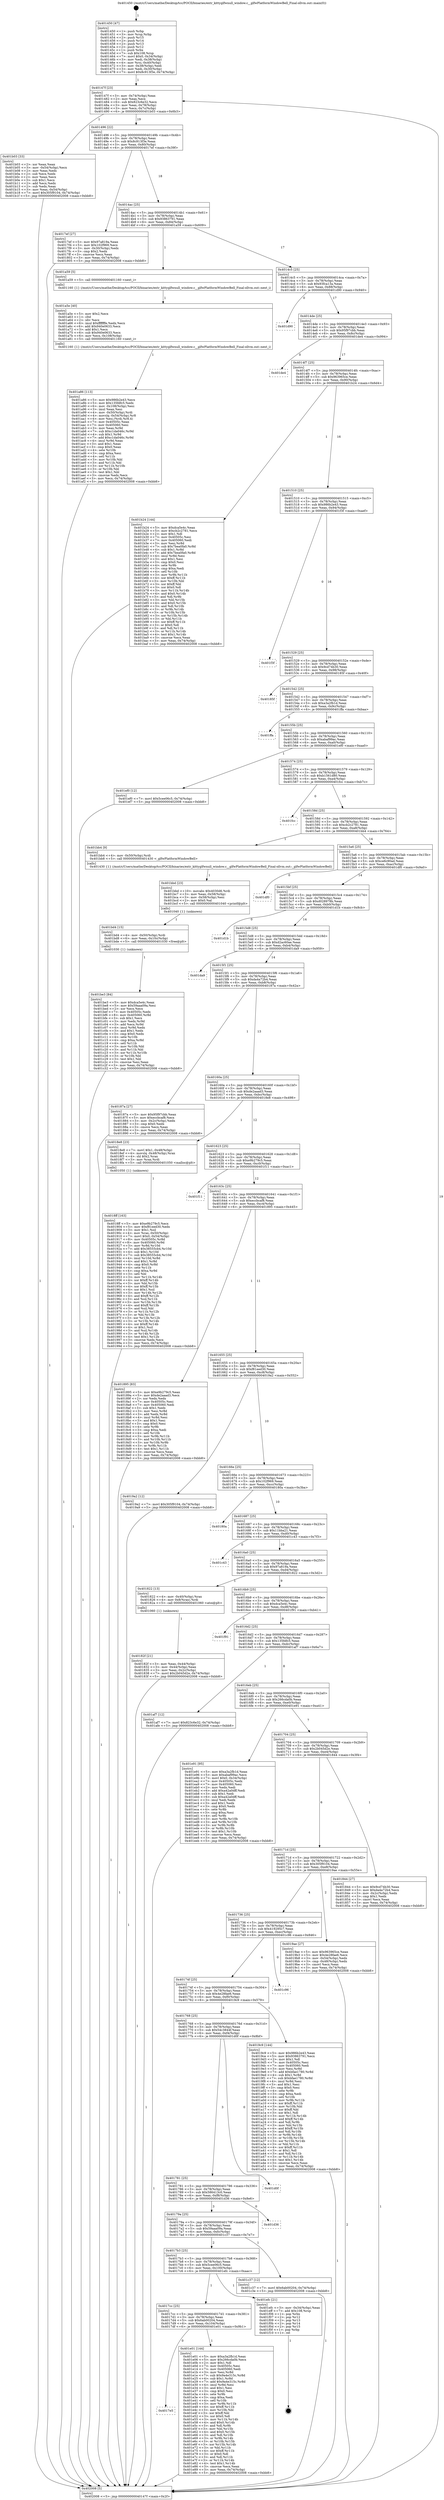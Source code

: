 digraph "0x401450" {
  label = "0x401450 (/mnt/c/Users/mathe/Desktop/tcc/POCII/binaries/extr_kittyglfwnull_window.c__glfwPlatformWindowBell_Final-ollvm.out::main(0))"
  labelloc = "t"
  node[shape=record]

  Entry [label="",width=0.3,height=0.3,shape=circle,fillcolor=black,style=filled]
  "0x40147f" [label="{
     0x40147f [23]\l
     | [instrs]\l
     &nbsp;&nbsp;0x40147f \<+3\>: mov -0x74(%rbp),%eax\l
     &nbsp;&nbsp;0x401482 \<+2\>: mov %eax,%ecx\l
     &nbsp;&nbsp;0x401484 \<+6\>: sub $0x823c6e32,%ecx\l
     &nbsp;&nbsp;0x40148a \<+3\>: mov %eax,-0x78(%rbp)\l
     &nbsp;&nbsp;0x40148d \<+3\>: mov %ecx,-0x7c(%rbp)\l
     &nbsp;&nbsp;0x401490 \<+6\>: je 0000000000401b03 \<main+0x6b3\>\l
  }"]
  "0x401b03" [label="{
     0x401b03 [33]\l
     | [instrs]\l
     &nbsp;&nbsp;0x401b03 \<+2\>: xor %eax,%eax\l
     &nbsp;&nbsp;0x401b05 \<+3\>: mov -0x54(%rbp),%ecx\l
     &nbsp;&nbsp;0x401b08 \<+2\>: mov %eax,%edx\l
     &nbsp;&nbsp;0x401b0a \<+2\>: sub %ecx,%edx\l
     &nbsp;&nbsp;0x401b0c \<+2\>: mov %eax,%ecx\l
     &nbsp;&nbsp;0x401b0e \<+3\>: sub $0x1,%ecx\l
     &nbsp;&nbsp;0x401b11 \<+2\>: add %ecx,%edx\l
     &nbsp;&nbsp;0x401b13 \<+2\>: sub %edx,%eax\l
     &nbsp;&nbsp;0x401b15 \<+3\>: mov %eax,-0x54(%rbp)\l
     &nbsp;&nbsp;0x401b18 \<+7\>: movl $0x305f9104,-0x74(%rbp)\l
     &nbsp;&nbsp;0x401b1f \<+5\>: jmp 0000000000402008 \<main+0xbb8\>\l
  }"]
  "0x401496" [label="{
     0x401496 [22]\l
     | [instrs]\l
     &nbsp;&nbsp;0x401496 \<+5\>: jmp 000000000040149b \<main+0x4b\>\l
     &nbsp;&nbsp;0x40149b \<+3\>: mov -0x78(%rbp),%eax\l
     &nbsp;&nbsp;0x40149e \<+5\>: sub $0x8c913f3e,%eax\l
     &nbsp;&nbsp;0x4014a3 \<+3\>: mov %eax,-0x80(%rbp)\l
     &nbsp;&nbsp;0x4014a6 \<+6\>: je 00000000004017ef \<main+0x39f\>\l
  }"]
  Exit [label="",width=0.3,height=0.3,shape=circle,fillcolor=black,style=filled,peripheries=2]
  "0x4017ef" [label="{
     0x4017ef [27]\l
     | [instrs]\l
     &nbsp;&nbsp;0x4017ef \<+5\>: mov $0x97a819a,%eax\l
     &nbsp;&nbsp;0x4017f4 \<+5\>: mov $0x102f969,%ecx\l
     &nbsp;&nbsp;0x4017f9 \<+3\>: mov -0x30(%rbp),%edx\l
     &nbsp;&nbsp;0x4017fc \<+3\>: cmp $0x2,%edx\l
     &nbsp;&nbsp;0x4017ff \<+3\>: cmovne %ecx,%eax\l
     &nbsp;&nbsp;0x401802 \<+3\>: mov %eax,-0x74(%rbp)\l
     &nbsp;&nbsp;0x401805 \<+5\>: jmp 0000000000402008 \<main+0xbb8\>\l
  }"]
  "0x4014ac" [label="{
     0x4014ac [25]\l
     | [instrs]\l
     &nbsp;&nbsp;0x4014ac \<+5\>: jmp 00000000004014b1 \<main+0x61\>\l
     &nbsp;&nbsp;0x4014b1 \<+3\>: mov -0x78(%rbp),%eax\l
     &nbsp;&nbsp;0x4014b4 \<+5\>: sub $0x93863791,%eax\l
     &nbsp;&nbsp;0x4014b9 \<+6\>: mov %eax,-0x84(%rbp)\l
     &nbsp;&nbsp;0x4014bf \<+6\>: je 0000000000401a59 \<main+0x609\>\l
  }"]
  "0x402008" [label="{
     0x402008 [5]\l
     | [instrs]\l
     &nbsp;&nbsp;0x402008 \<+5\>: jmp 000000000040147f \<main+0x2f\>\l
  }"]
  "0x401450" [label="{
     0x401450 [47]\l
     | [instrs]\l
     &nbsp;&nbsp;0x401450 \<+1\>: push %rbp\l
     &nbsp;&nbsp;0x401451 \<+3\>: mov %rsp,%rbp\l
     &nbsp;&nbsp;0x401454 \<+2\>: push %r15\l
     &nbsp;&nbsp;0x401456 \<+2\>: push %r14\l
     &nbsp;&nbsp;0x401458 \<+2\>: push %r13\l
     &nbsp;&nbsp;0x40145a \<+2\>: push %r12\l
     &nbsp;&nbsp;0x40145c \<+1\>: push %rbx\l
     &nbsp;&nbsp;0x40145d \<+7\>: sub $0x108,%rsp\l
     &nbsp;&nbsp;0x401464 \<+7\>: movl $0x0,-0x34(%rbp)\l
     &nbsp;&nbsp;0x40146b \<+3\>: mov %edi,-0x38(%rbp)\l
     &nbsp;&nbsp;0x40146e \<+4\>: mov %rsi,-0x40(%rbp)\l
     &nbsp;&nbsp;0x401472 \<+3\>: mov -0x38(%rbp),%edi\l
     &nbsp;&nbsp;0x401475 \<+3\>: mov %edi,-0x30(%rbp)\l
     &nbsp;&nbsp;0x401478 \<+7\>: movl $0x8c913f3e,-0x74(%rbp)\l
  }"]
  "0x4017e5" [label="{
     0x4017e5\l
  }", style=dashed]
  "0x401a59" [label="{
     0x401a59 [5]\l
     | [instrs]\l
     &nbsp;&nbsp;0x401a59 \<+5\>: call 0000000000401160 \<next_i\>\l
     | [calls]\l
     &nbsp;&nbsp;0x401160 \{1\} (/mnt/c/Users/mathe/Desktop/tcc/POCII/binaries/extr_kittyglfwnull_window.c__glfwPlatformWindowBell_Final-ollvm.out::next_i)\l
  }"]
  "0x4014c5" [label="{
     0x4014c5 [25]\l
     | [instrs]\l
     &nbsp;&nbsp;0x4014c5 \<+5\>: jmp 00000000004014ca \<main+0x7a\>\l
     &nbsp;&nbsp;0x4014ca \<+3\>: mov -0x78(%rbp),%eax\l
     &nbsp;&nbsp;0x4014cd \<+5\>: sub $0x93fca13a,%eax\l
     &nbsp;&nbsp;0x4014d2 \<+6\>: mov %eax,-0x88(%rbp)\l
     &nbsp;&nbsp;0x4014d8 \<+6\>: je 0000000000401d90 \<main+0x940\>\l
  }"]
  "0x401e01" [label="{
     0x401e01 [144]\l
     | [instrs]\l
     &nbsp;&nbsp;0x401e01 \<+5\>: mov $0xa3a2fb1d,%eax\l
     &nbsp;&nbsp;0x401e06 \<+5\>: mov $0x266cda0b,%ecx\l
     &nbsp;&nbsp;0x401e0b \<+2\>: mov $0x1,%dl\l
     &nbsp;&nbsp;0x401e0d \<+7\>: mov 0x40505c,%esi\l
     &nbsp;&nbsp;0x401e14 \<+7\>: mov 0x405060,%edi\l
     &nbsp;&nbsp;0x401e1b \<+3\>: mov %esi,%r8d\l
     &nbsp;&nbsp;0x401e1e \<+7\>: sub $0x9a4e315c,%r8d\l
     &nbsp;&nbsp;0x401e25 \<+4\>: sub $0x1,%r8d\l
     &nbsp;&nbsp;0x401e29 \<+7\>: add $0x9a4e315c,%r8d\l
     &nbsp;&nbsp;0x401e30 \<+4\>: imul %r8d,%esi\l
     &nbsp;&nbsp;0x401e34 \<+3\>: and $0x1,%esi\l
     &nbsp;&nbsp;0x401e37 \<+3\>: cmp $0x0,%esi\l
     &nbsp;&nbsp;0x401e3a \<+4\>: sete %r9b\l
     &nbsp;&nbsp;0x401e3e \<+3\>: cmp $0xa,%edi\l
     &nbsp;&nbsp;0x401e41 \<+4\>: setl %r10b\l
     &nbsp;&nbsp;0x401e45 \<+3\>: mov %r9b,%r11b\l
     &nbsp;&nbsp;0x401e48 \<+4\>: xor $0xff,%r11b\l
     &nbsp;&nbsp;0x401e4c \<+3\>: mov %r10b,%bl\l
     &nbsp;&nbsp;0x401e4f \<+3\>: xor $0xff,%bl\l
     &nbsp;&nbsp;0x401e52 \<+3\>: xor $0x0,%dl\l
     &nbsp;&nbsp;0x401e55 \<+3\>: mov %r11b,%r14b\l
     &nbsp;&nbsp;0x401e58 \<+4\>: and $0x0,%r14b\l
     &nbsp;&nbsp;0x401e5c \<+3\>: and %dl,%r9b\l
     &nbsp;&nbsp;0x401e5f \<+3\>: mov %bl,%r15b\l
     &nbsp;&nbsp;0x401e62 \<+4\>: and $0x0,%r15b\l
     &nbsp;&nbsp;0x401e66 \<+3\>: and %dl,%r10b\l
     &nbsp;&nbsp;0x401e69 \<+3\>: or %r9b,%r14b\l
     &nbsp;&nbsp;0x401e6c \<+3\>: or %r10b,%r15b\l
     &nbsp;&nbsp;0x401e6f \<+3\>: xor %r15b,%r14b\l
     &nbsp;&nbsp;0x401e72 \<+3\>: or %bl,%r11b\l
     &nbsp;&nbsp;0x401e75 \<+4\>: xor $0xff,%r11b\l
     &nbsp;&nbsp;0x401e79 \<+3\>: or $0x0,%dl\l
     &nbsp;&nbsp;0x401e7c \<+3\>: and %dl,%r11b\l
     &nbsp;&nbsp;0x401e7f \<+3\>: or %r11b,%r14b\l
     &nbsp;&nbsp;0x401e82 \<+4\>: test $0x1,%r14b\l
     &nbsp;&nbsp;0x401e86 \<+3\>: cmovne %ecx,%eax\l
     &nbsp;&nbsp;0x401e89 \<+3\>: mov %eax,-0x74(%rbp)\l
     &nbsp;&nbsp;0x401e8c \<+5\>: jmp 0000000000402008 \<main+0xbb8\>\l
  }"]
  "0x401d90" [label="{
     0x401d90\l
  }", style=dashed]
  "0x4014de" [label="{
     0x4014de [25]\l
     | [instrs]\l
     &nbsp;&nbsp;0x4014de \<+5\>: jmp 00000000004014e3 \<main+0x93\>\l
     &nbsp;&nbsp;0x4014e3 \<+3\>: mov -0x78(%rbp),%eax\l
     &nbsp;&nbsp;0x4014e6 \<+5\>: sub $0x95f97cbb,%eax\l
     &nbsp;&nbsp;0x4014eb \<+6\>: mov %eax,-0x8c(%rbp)\l
     &nbsp;&nbsp;0x4014f1 \<+6\>: je 0000000000401de4 \<main+0x994\>\l
  }"]
  "0x4017cc" [label="{
     0x4017cc [25]\l
     | [instrs]\l
     &nbsp;&nbsp;0x4017cc \<+5\>: jmp 00000000004017d1 \<main+0x381\>\l
     &nbsp;&nbsp;0x4017d1 \<+3\>: mov -0x78(%rbp),%eax\l
     &nbsp;&nbsp;0x4017d4 \<+5\>: sub $0x6ab00204,%eax\l
     &nbsp;&nbsp;0x4017d9 \<+6\>: mov %eax,-0x104(%rbp)\l
     &nbsp;&nbsp;0x4017df \<+6\>: je 0000000000401e01 \<main+0x9b1\>\l
  }"]
  "0x401de4" [label="{
     0x401de4\l
  }", style=dashed]
  "0x4014f7" [label="{
     0x4014f7 [25]\l
     | [instrs]\l
     &nbsp;&nbsp;0x4014f7 \<+5\>: jmp 00000000004014fc \<main+0xac\>\l
     &nbsp;&nbsp;0x4014fc \<+3\>: mov -0x78(%rbp),%eax\l
     &nbsp;&nbsp;0x4014ff \<+5\>: sub $0x963965ce,%eax\l
     &nbsp;&nbsp;0x401504 \<+6\>: mov %eax,-0x90(%rbp)\l
     &nbsp;&nbsp;0x40150a \<+6\>: je 0000000000401b24 \<main+0x6d4\>\l
  }"]
  "0x401efc" [label="{
     0x401efc [21]\l
     | [instrs]\l
     &nbsp;&nbsp;0x401efc \<+3\>: mov -0x34(%rbp),%eax\l
     &nbsp;&nbsp;0x401eff \<+7\>: add $0x108,%rsp\l
     &nbsp;&nbsp;0x401f06 \<+1\>: pop %rbx\l
     &nbsp;&nbsp;0x401f07 \<+2\>: pop %r12\l
     &nbsp;&nbsp;0x401f09 \<+2\>: pop %r13\l
     &nbsp;&nbsp;0x401f0b \<+2\>: pop %r14\l
     &nbsp;&nbsp;0x401f0d \<+2\>: pop %r15\l
     &nbsp;&nbsp;0x401f0f \<+1\>: pop %rbp\l
     &nbsp;&nbsp;0x401f10 \<+1\>: ret\l
  }"]
  "0x401b24" [label="{
     0x401b24 [144]\l
     | [instrs]\l
     &nbsp;&nbsp;0x401b24 \<+5\>: mov $0xdca5e4c,%eax\l
     &nbsp;&nbsp;0x401b29 \<+5\>: mov $0xcb2c2781,%ecx\l
     &nbsp;&nbsp;0x401b2e \<+2\>: mov $0x1,%dl\l
     &nbsp;&nbsp;0x401b30 \<+7\>: mov 0x40505c,%esi\l
     &nbsp;&nbsp;0x401b37 \<+7\>: mov 0x405060,%edi\l
     &nbsp;&nbsp;0x401b3e \<+3\>: mov %esi,%r8d\l
     &nbsp;&nbsp;0x401b41 \<+7\>: sub $0x7bea0fa0,%r8d\l
     &nbsp;&nbsp;0x401b48 \<+4\>: sub $0x1,%r8d\l
     &nbsp;&nbsp;0x401b4c \<+7\>: add $0x7bea0fa0,%r8d\l
     &nbsp;&nbsp;0x401b53 \<+4\>: imul %r8d,%esi\l
     &nbsp;&nbsp;0x401b57 \<+3\>: and $0x1,%esi\l
     &nbsp;&nbsp;0x401b5a \<+3\>: cmp $0x0,%esi\l
     &nbsp;&nbsp;0x401b5d \<+4\>: sete %r9b\l
     &nbsp;&nbsp;0x401b61 \<+3\>: cmp $0xa,%edi\l
     &nbsp;&nbsp;0x401b64 \<+4\>: setl %r10b\l
     &nbsp;&nbsp;0x401b68 \<+3\>: mov %r9b,%r11b\l
     &nbsp;&nbsp;0x401b6b \<+4\>: xor $0xff,%r11b\l
     &nbsp;&nbsp;0x401b6f \<+3\>: mov %r10b,%bl\l
     &nbsp;&nbsp;0x401b72 \<+3\>: xor $0xff,%bl\l
     &nbsp;&nbsp;0x401b75 \<+3\>: xor $0x0,%dl\l
     &nbsp;&nbsp;0x401b78 \<+3\>: mov %r11b,%r14b\l
     &nbsp;&nbsp;0x401b7b \<+4\>: and $0x0,%r14b\l
     &nbsp;&nbsp;0x401b7f \<+3\>: and %dl,%r9b\l
     &nbsp;&nbsp;0x401b82 \<+3\>: mov %bl,%r15b\l
     &nbsp;&nbsp;0x401b85 \<+4\>: and $0x0,%r15b\l
     &nbsp;&nbsp;0x401b89 \<+3\>: and %dl,%r10b\l
     &nbsp;&nbsp;0x401b8c \<+3\>: or %r9b,%r14b\l
     &nbsp;&nbsp;0x401b8f \<+3\>: or %r10b,%r15b\l
     &nbsp;&nbsp;0x401b92 \<+3\>: xor %r15b,%r14b\l
     &nbsp;&nbsp;0x401b95 \<+3\>: or %bl,%r11b\l
     &nbsp;&nbsp;0x401b98 \<+4\>: xor $0xff,%r11b\l
     &nbsp;&nbsp;0x401b9c \<+3\>: or $0x0,%dl\l
     &nbsp;&nbsp;0x401b9f \<+3\>: and %dl,%r11b\l
     &nbsp;&nbsp;0x401ba2 \<+3\>: or %r11b,%r14b\l
     &nbsp;&nbsp;0x401ba5 \<+4\>: test $0x1,%r14b\l
     &nbsp;&nbsp;0x401ba9 \<+3\>: cmovne %ecx,%eax\l
     &nbsp;&nbsp;0x401bac \<+3\>: mov %eax,-0x74(%rbp)\l
     &nbsp;&nbsp;0x401baf \<+5\>: jmp 0000000000402008 \<main+0xbb8\>\l
  }"]
  "0x401510" [label="{
     0x401510 [25]\l
     | [instrs]\l
     &nbsp;&nbsp;0x401510 \<+5\>: jmp 0000000000401515 \<main+0xc5\>\l
     &nbsp;&nbsp;0x401515 \<+3\>: mov -0x78(%rbp),%eax\l
     &nbsp;&nbsp;0x401518 \<+5\>: sub $0x986b2e43,%eax\l
     &nbsp;&nbsp;0x40151d \<+6\>: mov %eax,-0x94(%rbp)\l
     &nbsp;&nbsp;0x401523 \<+6\>: je 0000000000401f3f \<main+0xaef\>\l
  }"]
  "0x4017b3" [label="{
     0x4017b3 [25]\l
     | [instrs]\l
     &nbsp;&nbsp;0x4017b3 \<+5\>: jmp 00000000004017b8 \<main+0x368\>\l
     &nbsp;&nbsp;0x4017b8 \<+3\>: mov -0x78(%rbp),%eax\l
     &nbsp;&nbsp;0x4017bb \<+5\>: sub $0x5cee06c5,%eax\l
     &nbsp;&nbsp;0x4017c0 \<+6\>: mov %eax,-0x100(%rbp)\l
     &nbsp;&nbsp;0x4017c6 \<+6\>: je 0000000000401efc \<main+0xaac\>\l
  }"]
  "0x401f3f" [label="{
     0x401f3f\l
  }", style=dashed]
  "0x401529" [label="{
     0x401529 [25]\l
     | [instrs]\l
     &nbsp;&nbsp;0x401529 \<+5\>: jmp 000000000040152e \<main+0xde\>\l
     &nbsp;&nbsp;0x40152e \<+3\>: mov -0x78(%rbp),%eax\l
     &nbsp;&nbsp;0x401531 \<+5\>: sub $0x9cd74b30,%eax\l
     &nbsp;&nbsp;0x401536 \<+6\>: mov %eax,-0x98(%rbp)\l
     &nbsp;&nbsp;0x40153c \<+6\>: je 000000000040185f \<main+0x40f\>\l
  }"]
  "0x401c37" [label="{
     0x401c37 [12]\l
     | [instrs]\l
     &nbsp;&nbsp;0x401c37 \<+7\>: movl $0x6ab00204,-0x74(%rbp)\l
     &nbsp;&nbsp;0x401c3e \<+5\>: jmp 0000000000402008 \<main+0xbb8\>\l
  }"]
  "0x40185f" [label="{
     0x40185f\l
  }", style=dashed]
  "0x401542" [label="{
     0x401542 [25]\l
     | [instrs]\l
     &nbsp;&nbsp;0x401542 \<+5\>: jmp 0000000000401547 \<main+0xf7\>\l
     &nbsp;&nbsp;0x401547 \<+3\>: mov -0x78(%rbp),%eax\l
     &nbsp;&nbsp;0x40154a \<+5\>: sub $0xa3a2fb1d,%eax\l
     &nbsp;&nbsp;0x40154f \<+6\>: mov %eax,-0x9c(%rbp)\l
     &nbsp;&nbsp;0x401555 \<+6\>: je 0000000000401ffa \<main+0xbaa\>\l
  }"]
  "0x40179a" [label="{
     0x40179a [25]\l
     | [instrs]\l
     &nbsp;&nbsp;0x40179a \<+5\>: jmp 000000000040179f \<main+0x34f\>\l
     &nbsp;&nbsp;0x40179f \<+3\>: mov -0x78(%rbp),%eax\l
     &nbsp;&nbsp;0x4017a2 \<+5\>: sub $0x59aaa09a,%eax\l
     &nbsp;&nbsp;0x4017a7 \<+6\>: mov %eax,-0xfc(%rbp)\l
     &nbsp;&nbsp;0x4017ad \<+6\>: je 0000000000401c37 \<main+0x7e7\>\l
  }"]
  "0x401ffa" [label="{
     0x401ffa\l
  }", style=dashed]
  "0x40155b" [label="{
     0x40155b [25]\l
     | [instrs]\l
     &nbsp;&nbsp;0x40155b \<+5\>: jmp 0000000000401560 \<main+0x110\>\l
     &nbsp;&nbsp;0x401560 \<+3\>: mov -0x78(%rbp),%eax\l
     &nbsp;&nbsp;0x401563 \<+5\>: sub $0xabaf99ac,%eax\l
     &nbsp;&nbsp;0x401568 \<+6\>: mov %eax,-0xa0(%rbp)\l
     &nbsp;&nbsp;0x40156e \<+6\>: je 0000000000401ef0 \<main+0xaa0\>\l
  }"]
  "0x401d36" [label="{
     0x401d36\l
  }", style=dashed]
  "0x401ef0" [label="{
     0x401ef0 [12]\l
     | [instrs]\l
     &nbsp;&nbsp;0x401ef0 \<+7\>: movl $0x5cee06c5,-0x74(%rbp)\l
     &nbsp;&nbsp;0x401ef7 \<+5\>: jmp 0000000000402008 \<main+0xbb8\>\l
  }"]
  "0x401574" [label="{
     0x401574 [25]\l
     | [instrs]\l
     &nbsp;&nbsp;0x401574 \<+5\>: jmp 0000000000401579 \<main+0x129\>\l
     &nbsp;&nbsp;0x401579 \<+3\>: mov -0x78(%rbp),%eax\l
     &nbsp;&nbsp;0x40157c \<+5\>: sub $0xb1561d80,%eax\l
     &nbsp;&nbsp;0x401581 \<+6\>: mov %eax,-0xa4(%rbp)\l
     &nbsp;&nbsp;0x401587 \<+6\>: je 0000000000401fcc \<main+0xb7c\>\l
  }"]
  "0x401781" [label="{
     0x401781 [25]\l
     | [instrs]\l
     &nbsp;&nbsp;0x401781 \<+5\>: jmp 0000000000401786 \<main+0x336\>\l
     &nbsp;&nbsp;0x401786 \<+3\>: mov -0x78(%rbp),%eax\l
     &nbsp;&nbsp;0x401789 \<+5\>: sub $0x586413c0,%eax\l
     &nbsp;&nbsp;0x40178e \<+6\>: mov %eax,-0xf8(%rbp)\l
     &nbsp;&nbsp;0x401794 \<+6\>: je 0000000000401d36 \<main+0x8e6\>\l
  }"]
  "0x401fcc" [label="{
     0x401fcc\l
  }", style=dashed]
  "0x40158d" [label="{
     0x40158d [25]\l
     | [instrs]\l
     &nbsp;&nbsp;0x40158d \<+5\>: jmp 0000000000401592 \<main+0x142\>\l
     &nbsp;&nbsp;0x401592 \<+3\>: mov -0x78(%rbp),%eax\l
     &nbsp;&nbsp;0x401595 \<+5\>: sub $0xcb2c2781,%eax\l
     &nbsp;&nbsp;0x40159a \<+6\>: mov %eax,-0xa8(%rbp)\l
     &nbsp;&nbsp;0x4015a0 \<+6\>: je 0000000000401bb4 \<main+0x764\>\l
  }"]
  "0x401d0f" [label="{
     0x401d0f\l
  }", style=dashed]
  "0x401bb4" [label="{
     0x401bb4 [9]\l
     | [instrs]\l
     &nbsp;&nbsp;0x401bb4 \<+4\>: mov -0x50(%rbp),%rdi\l
     &nbsp;&nbsp;0x401bb8 \<+5\>: call 0000000000401430 \<_glfwPlatformWindowBell\>\l
     | [calls]\l
     &nbsp;&nbsp;0x401430 \{1\} (/mnt/c/Users/mathe/Desktop/tcc/POCII/binaries/extr_kittyglfwnull_window.c__glfwPlatformWindowBell_Final-ollvm.out::_glfwPlatformWindowBell)\l
  }"]
  "0x4015a6" [label="{
     0x4015a6 [25]\l
     | [instrs]\l
     &nbsp;&nbsp;0x4015a6 \<+5\>: jmp 00000000004015ab \<main+0x15b\>\l
     &nbsp;&nbsp;0x4015ab \<+3\>: mov -0x78(%rbp),%eax\l
     &nbsp;&nbsp;0x4015ae \<+5\>: sub $0xce6c90ad,%eax\l
     &nbsp;&nbsp;0x4015b3 \<+6\>: mov %eax,-0xac(%rbp)\l
     &nbsp;&nbsp;0x4015b9 \<+6\>: je 0000000000401df0 \<main+0x9a0\>\l
  }"]
  "0x401be3" [label="{
     0x401be3 [84]\l
     | [instrs]\l
     &nbsp;&nbsp;0x401be3 \<+5\>: mov $0xdca5e4c,%eax\l
     &nbsp;&nbsp;0x401be8 \<+5\>: mov $0x59aaa09a,%esi\l
     &nbsp;&nbsp;0x401bed \<+2\>: xor %ecx,%ecx\l
     &nbsp;&nbsp;0x401bef \<+7\>: mov 0x40505c,%edx\l
     &nbsp;&nbsp;0x401bf6 \<+8\>: mov 0x405060,%r8d\l
     &nbsp;&nbsp;0x401bfe \<+3\>: sub $0x1,%ecx\l
     &nbsp;&nbsp;0x401c01 \<+3\>: mov %edx,%r9d\l
     &nbsp;&nbsp;0x401c04 \<+3\>: add %ecx,%r9d\l
     &nbsp;&nbsp;0x401c07 \<+4\>: imul %r9d,%edx\l
     &nbsp;&nbsp;0x401c0b \<+3\>: and $0x1,%edx\l
     &nbsp;&nbsp;0x401c0e \<+3\>: cmp $0x0,%edx\l
     &nbsp;&nbsp;0x401c11 \<+4\>: sete %r10b\l
     &nbsp;&nbsp;0x401c15 \<+4\>: cmp $0xa,%r8d\l
     &nbsp;&nbsp;0x401c19 \<+4\>: setl %r11b\l
     &nbsp;&nbsp;0x401c1d \<+3\>: mov %r10b,%bl\l
     &nbsp;&nbsp;0x401c20 \<+3\>: and %r11b,%bl\l
     &nbsp;&nbsp;0x401c23 \<+3\>: xor %r11b,%r10b\l
     &nbsp;&nbsp;0x401c26 \<+3\>: or %r10b,%bl\l
     &nbsp;&nbsp;0x401c29 \<+3\>: test $0x1,%bl\l
     &nbsp;&nbsp;0x401c2c \<+3\>: cmovne %esi,%eax\l
     &nbsp;&nbsp;0x401c2f \<+3\>: mov %eax,-0x74(%rbp)\l
     &nbsp;&nbsp;0x401c32 \<+5\>: jmp 0000000000402008 \<main+0xbb8\>\l
  }"]
  "0x401df0" [label="{
     0x401df0\l
  }", style=dashed]
  "0x4015bf" [label="{
     0x4015bf [25]\l
     | [instrs]\l
     &nbsp;&nbsp;0x4015bf \<+5\>: jmp 00000000004015c4 \<main+0x174\>\l
     &nbsp;&nbsp;0x4015c4 \<+3\>: mov -0x78(%rbp),%eax\l
     &nbsp;&nbsp;0x4015c7 \<+5\>: sub $0xd028978b,%eax\l
     &nbsp;&nbsp;0x4015cc \<+6\>: mov %eax,-0xb0(%rbp)\l
     &nbsp;&nbsp;0x4015d2 \<+6\>: je 0000000000401d1b \<main+0x8cb\>\l
  }"]
  "0x401bd4" [label="{
     0x401bd4 [15]\l
     | [instrs]\l
     &nbsp;&nbsp;0x401bd4 \<+4\>: mov -0x50(%rbp),%rdi\l
     &nbsp;&nbsp;0x401bd8 \<+6\>: mov %eax,-0x10c(%rbp)\l
     &nbsp;&nbsp;0x401bde \<+5\>: call 0000000000401030 \<free@plt\>\l
     | [calls]\l
     &nbsp;&nbsp;0x401030 \{1\} (unknown)\l
  }"]
  "0x401d1b" [label="{
     0x401d1b\l
  }", style=dashed]
  "0x4015d8" [label="{
     0x4015d8 [25]\l
     | [instrs]\l
     &nbsp;&nbsp;0x4015d8 \<+5\>: jmp 00000000004015dd \<main+0x18d\>\l
     &nbsp;&nbsp;0x4015dd \<+3\>: mov -0x78(%rbp),%eax\l
     &nbsp;&nbsp;0x4015e0 \<+5\>: sub $0xd2ac60ae,%eax\l
     &nbsp;&nbsp;0x4015e5 \<+6\>: mov %eax,-0xb4(%rbp)\l
     &nbsp;&nbsp;0x4015eb \<+6\>: je 0000000000401da9 \<main+0x959\>\l
  }"]
  "0x401bbd" [label="{
     0x401bbd [23]\l
     | [instrs]\l
     &nbsp;&nbsp;0x401bbd \<+10\>: movabs $0x4030d6,%rdi\l
     &nbsp;&nbsp;0x401bc7 \<+3\>: mov %eax,-0x58(%rbp)\l
     &nbsp;&nbsp;0x401bca \<+3\>: mov -0x58(%rbp),%esi\l
     &nbsp;&nbsp;0x401bcd \<+2\>: mov $0x0,%al\l
     &nbsp;&nbsp;0x401bcf \<+5\>: call 0000000000401040 \<printf@plt\>\l
     | [calls]\l
     &nbsp;&nbsp;0x401040 \{1\} (unknown)\l
  }"]
  "0x401da9" [label="{
     0x401da9\l
  }", style=dashed]
  "0x4015f1" [label="{
     0x4015f1 [25]\l
     | [instrs]\l
     &nbsp;&nbsp;0x4015f1 \<+5\>: jmp 00000000004015f6 \<main+0x1a6\>\l
     &nbsp;&nbsp;0x4015f6 \<+3\>: mov -0x78(%rbp),%eax\l
     &nbsp;&nbsp;0x4015f9 \<+5\>: sub $0xda4a72b4,%eax\l
     &nbsp;&nbsp;0x4015fe \<+6\>: mov %eax,-0xb8(%rbp)\l
     &nbsp;&nbsp;0x401604 \<+6\>: je 000000000040187a \<main+0x42a\>\l
  }"]
  "0x401a86" [label="{
     0x401a86 [113]\l
     | [instrs]\l
     &nbsp;&nbsp;0x401a86 \<+5\>: mov $0x986b2e43,%ecx\l
     &nbsp;&nbsp;0x401a8b \<+5\>: mov $0x135fdfc5,%edx\l
     &nbsp;&nbsp;0x401a90 \<+6\>: mov -0x108(%rbp),%esi\l
     &nbsp;&nbsp;0x401a96 \<+3\>: imul %eax,%esi\l
     &nbsp;&nbsp;0x401a99 \<+4\>: mov -0x50(%rbp),%rdi\l
     &nbsp;&nbsp;0x401a9d \<+4\>: movslq -0x54(%rbp),%r8\l
     &nbsp;&nbsp;0x401aa1 \<+4\>: mov %esi,(%rdi,%r8,4)\l
     &nbsp;&nbsp;0x401aa5 \<+7\>: mov 0x40505c,%eax\l
     &nbsp;&nbsp;0x401aac \<+7\>: mov 0x405060,%esi\l
     &nbsp;&nbsp;0x401ab3 \<+3\>: mov %eax,%r9d\l
     &nbsp;&nbsp;0x401ab6 \<+7\>: sub $0xc1da046c,%r9d\l
     &nbsp;&nbsp;0x401abd \<+4\>: sub $0x1,%r9d\l
     &nbsp;&nbsp;0x401ac1 \<+7\>: add $0xc1da046c,%r9d\l
     &nbsp;&nbsp;0x401ac8 \<+4\>: imul %r9d,%eax\l
     &nbsp;&nbsp;0x401acc \<+3\>: and $0x1,%eax\l
     &nbsp;&nbsp;0x401acf \<+3\>: cmp $0x0,%eax\l
     &nbsp;&nbsp;0x401ad2 \<+4\>: sete %r10b\l
     &nbsp;&nbsp;0x401ad6 \<+3\>: cmp $0xa,%esi\l
     &nbsp;&nbsp;0x401ad9 \<+4\>: setl %r11b\l
     &nbsp;&nbsp;0x401add \<+3\>: mov %r10b,%bl\l
     &nbsp;&nbsp;0x401ae0 \<+3\>: and %r11b,%bl\l
     &nbsp;&nbsp;0x401ae3 \<+3\>: xor %r11b,%r10b\l
     &nbsp;&nbsp;0x401ae6 \<+3\>: or %r10b,%bl\l
     &nbsp;&nbsp;0x401ae9 \<+3\>: test $0x1,%bl\l
     &nbsp;&nbsp;0x401aec \<+3\>: cmovne %edx,%ecx\l
     &nbsp;&nbsp;0x401aef \<+3\>: mov %ecx,-0x74(%rbp)\l
     &nbsp;&nbsp;0x401af2 \<+5\>: jmp 0000000000402008 \<main+0xbb8\>\l
  }"]
  "0x40187a" [label="{
     0x40187a [27]\l
     | [instrs]\l
     &nbsp;&nbsp;0x40187a \<+5\>: mov $0x95f97cbb,%eax\l
     &nbsp;&nbsp;0x40187f \<+5\>: mov $0xeccbcaf8,%ecx\l
     &nbsp;&nbsp;0x401884 \<+3\>: mov -0x2c(%rbp),%edx\l
     &nbsp;&nbsp;0x401887 \<+3\>: cmp $0x0,%edx\l
     &nbsp;&nbsp;0x40188a \<+3\>: cmove %ecx,%eax\l
     &nbsp;&nbsp;0x40188d \<+3\>: mov %eax,-0x74(%rbp)\l
     &nbsp;&nbsp;0x401890 \<+5\>: jmp 0000000000402008 \<main+0xbb8\>\l
  }"]
  "0x40160a" [label="{
     0x40160a [25]\l
     | [instrs]\l
     &nbsp;&nbsp;0x40160a \<+5\>: jmp 000000000040160f \<main+0x1bf\>\l
     &nbsp;&nbsp;0x40160f \<+3\>: mov -0x78(%rbp),%eax\l
     &nbsp;&nbsp;0x401612 \<+5\>: sub $0xde2aaad3,%eax\l
     &nbsp;&nbsp;0x401617 \<+6\>: mov %eax,-0xbc(%rbp)\l
     &nbsp;&nbsp;0x40161d \<+6\>: je 00000000004018e8 \<main+0x498\>\l
  }"]
  "0x401a5e" [label="{
     0x401a5e [40]\l
     | [instrs]\l
     &nbsp;&nbsp;0x401a5e \<+5\>: mov $0x2,%ecx\l
     &nbsp;&nbsp;0x401a63 \<+1\>: cltd\l
     &nbsp;&nbsp;0x401a64 \<+2\>: idiv %ecx\l
     &nbsp;&nbsp;0x401a66 \<+6\>: imul $0xfffffffe,%edx,%ecx\l
     &nbsp;&nbsp;0x401a6c \<+6\>: add $0x940e0633,%ecx\l
     &nbsp;&nbsp;0x401a72 \<+3\>: add $0x1,%ecx\l
     &nbsp;&nbsp;0x401a75 \<+6\>: sub $0x940e0633,%ecx\l
     &nbsp;&nbsp;0x401a7b \<+6\>: mov %ecx,-0x108(%rbp)\l
     &nbsp;&nbsp;0x401a81 \<+5\>: call 0000000000401160 \<next_i\>\l
     | [calls]\l
     &nbsp;&nbsp;0x401160 \{1\} (/mnt/c/Users/mathe/Desktop/tcc/POCII/binaries/extr_kittyglfwnull_window.c__glfwPlatformWindowBell_Final-ollvm.out::next_i)\l
  }"]
  "0x4018e8" [label="{
     0x4018e8 [23]\l
     | [instrs]\l
     &nbsp;&nbsp;0x4018e8 \<+7\>: movl $0x1,-0x48(%rbp)\l
     &nbsp;&nbsp;0x4018ef \<+4\>: movslq -0x48(%rbp),%rax\l
     &nbsp;&nbsp;0x4018f3 \<+4\>: shl $0x2,%rax\l
     &nbsp;&nbsp;0x4018f7 \<+3\>: mov %rax,%rdi\l
     &nbsp;&nbsp;0x4018fa \<+5\>: call 0000000000401050 \<malloc@plt\>\l
     | [calls]\l
     &nbsp;&nbsp;0x401050 \{1\} (unknown)\l
  }"]
  "0x401623" [label="{
     0x401623 [25]\l
     | [instrs]\l
     &nbsp;&nbsp;0x401623 \<+5\>: jmp 0000000000401628 \<main+0x1d8\>\l
     &nbsp;&nbsp;0x401628 \<+3\>: mov -0x78(%rbp),%eax\l
     &nbsp;&nbsp;0x40162b \<+5\>: sub $0xe9b279c5,%eax\l
     &nbsp;&nbsp;0x401630 \<+6\>: mov %eax,-0xc0(%rbp)\l
     &nbsp;&nbsp;0x401636 \<+6\>: je 0000000000401f11 \<main+0xac1\>\l
  }"]
  "0x401768" [label="{
     0x401768 [25]\l
     | [instrs]\l
     &nbsp;&nbsp;0x401768 \<+5\>: jmp 000000000040176d \<main+0x31d\>\l
     &nbsp;&nbsp;0x40176d \<+3\>: mov -0x78(%rbp),%eax\l
     &nbsp;&nbsp;0x401770 \<+5\>: sub $0x54c3844f,%eax\l
     &nbsp;&nbsp;0x401775 \<+6\>: mov %eax,-0xf4(%rbp)\l
     &nbsp;&nbsp;0x40177b \<+6\>: je 0000000000401d0f \<main+0x8bf\>\l
  }"]
  "0x401f11" [label="{
     0x401f11\l
  }", style=dashed]
  "0x40163c" [label="{
     0x40163c [25]\l
     | [instrs]\l
     &nbsp;&nbsp;0x40163c \<+5\>: jmp 0000000000401641 \<main+0x1f1\>\l
     &nbsp;&nbsp;0x401641 \<+3\>: mov -0x78(%rbp),%eax\l
     &nbsp;&nbsp;0x401644 \<+5\>: sub $0xeccbcaf8,%eax\l
     &nbsp;&nbsp;0x401649 \<+6\>: mov %eax,-0xc4(%rbp)\l
     &nbsp;&nbsp;0x40164f \<+6\>: je 0000000000401895 \<main+0x445\>\l
  }"]
  "0x4019c9" [label="{
     0x4019c9 [144]\l
     | [instrs]\l
     &nbsp;&nbsp;0x4019c9 \<+5\>: mov $0x986b2e43,%eax\l
     &nbsp;&nbsp;0x4019ce \<+5\>: mov $0x93863791,%ecx\l
     &nbsp;&nbsp;0x4019d3 \<+2\>: mov $0x1,%dl\l
     &nbsp;&nbsp;0x4019d5 \<+7\>: mov 0x40505c,%esi\l
     &nbsp;&nbsp;0x4019dc \<+7\>: mov 0x405060,%edi\l
     &nbsp;&nbsp;0x4019e3 \<+3\>: mov %esi,%r8d\l
     &nbsp;&nbsp;0x4019e6 \<+7\>: add $0xbfae1780,%r8d\l
     &nbsp;&nbsp;0x4019ed \<+4\>: sub $0x1,%r8d\l
     &nbsp;&nbsp;0x4019f1 \<+7\>: sub $0xbfae1780,%r8d\l
     &nbsp;&nbsp;0x4019f8 \<+4\>: imul %r8d,%esi\l
     &nbsp;&nbsp;0x4019fc \<+3\>: and $0x1,%esi\l
     &nbsp;&nbsp;0x4019ff \<+3\>: cmp $0x0,%esi\l
     &nbsp;&nbsp;0x401a02 \<+4\>: sete %r9b\l
     &nbsp;&nbsp;0x401a06 \<+3\>: cmp $0xa,%edi\l
     &nbsp;&nbsp;0x401a09 \<+4\>: setl %r10b\l
     &nbsp;&nbsp;0x401a0d \<+3\>: mov %r9b,%r11b\l
     &nbsp;&nbsp;0x401a10 \<+4\>: xor $0xff,%r11b\l
     &nbsp;&nbsp;0x401a14 \<+3\>: mov %r10b,%bl\l
     &nbsp;&nbsp;0x401a17 \<+3\>: xor $0xff,%bl\l
     &nbsp;&nbsp;0x401a1a \<+3\>: xor $0x1,%dl\l
     &nbsp;&nbsp;0x401a1d \<+3\>: mov %r11b,%r14b\l
     &nbsp;&nbsp;0x401a20 \<+4\>: and $0xff,%r14b\l
     &nbsp;&nbsp;0x401a24 \<+3\>: and %dl,%r9b\l
     &nbsp;&nbsp;0x401a27 \<+3\>: mov %bl,%r15b\l
     &nbsp;&nbsp;0x401a2a \<+4\>: and $0xff,%r15b\l
     &nbsp;&nbsp;0x401a2e \<+3\>: and %dl,%r10b\l
     &nbsp;&nbsp;0x401a31 \<+3\>: or %r9b,%r14b\l
     &nbsp;&nbsp;0x401a34 \<+3\>: or %r10b,%r15b\l
     &nbsp;&nbsp;0x401a37 \<+3\>: xor %r15b,%r14b\l
     &nbsp;&nbsp;0x401a3a \<+3\>: or %bl,%r11b\l
     &nbsp;&nbsp;0x401a3d \<+4\>: xor $0xff,%r11b\l
     &nbsp;&nbsp;0x401a41 \<+3\>: or $0x1,%dl\l
     &nbsp;&nbsp;0x401a44 \<+3\>: and %dl,%r11b\l
     &nbsp;&nbsp;0x401a47 \<+3\>: or %r11b,%r14b\l
     &nbsp;&nbsp;0x401a4a \<+4\>: test $0x1,%r14b\l
     &nbsp;&nbsp;0x401a4e \<+3\>: cmovne %ecx,%eax\l
     &nbsp;&nbsp;0x401a51 \<+3\>: mov %eax,-0x74(%rbp)\l
     &nbsp;&nbsp;0x401a54 \<+5\>: jmp 0000000000402008 \<main+0xbb8\>\l
  }"]
  "0x401895" [label="{
     0x401895 [83]\l
     | [instrs]\l
     &nbsp;&nbsp;0x401895 \<+5\>: mov $0xe9b279c5,%eax\l
     &nbsp;&nbsp;0x40189a \<+5\>: mov $0xde2aaad3,%ecx\l
     &nbsp;&nbsp;0x40189f \<+2\>: xor %edx,%edx\l
     &nbsp;&nbsp;0x4018a1 \<+7\>: mov 0x40505c,%esi\l
     &nbsp;&nbsp;0x4018a8 \<+7\>: mov 0x405060,%edi\l
     &nbsp;&nbsp;0x4018af \<+3\>: sub $0x1,%edx\l
     &nbsp;&nbsp;0x4018b2 \<+3\>: mov %esi,%r8d\l
     &nbsp;&nbsp;0x4018b5 \<+3\>: add %edx,%r8d\l
     &nbsp;&nbsp;0x4018b8 \<+4\>: imul %r8d,%esi\l
     &nbsp;&nbsp;0x4018bc \<+3\>: and $0x1,%esi\l
     &nbsp;&nbsp;0x4018bf \<+3\>: cmp $0x0,%esi\l
     &nbsp;&nbsp;0x4018c2 \<+4\>: sete %r9b\l
     &nbsp;&nbsp;0x4018c6 \<+3\>: cmp $0xa,%edi\l
     &nbsp;&nbsp;0x4018c9 \<+4\>: setl %r10b\l
     &nbsp;&nbsp;0x4018cd \<+3\>: mov %r9b,%r11b\l
     &nbsp;&nbsp;0x4018d0 \<+3\>: and %r10b,%r11b\l
     &nbsp;&nbsp;0x4018d3 \<+3\>: xor %r10b,%r9b\l
     &nbsp;&nbsp;0x4018d6 \<+3\>: or %r9b,%r11b\l
     &nbsp;&nbsp;0x4018d9 \<+4\>: test $0x1,%r11b\l
     &nbsp;&nbsp;0x4018dd \<+3\>: cmovne %ecx,%eax\l
     &nbsp;&nbsp;0x4018e0 \<+3\>: mov %eax,-0x74(%rbp)\l
     &nbsp;&nbsp;0x4018e3 \<+5\>: jmp 0000000000402008 \<main+0xbb8\>\l
  }"]
  "0x401655" [label="{
     0x401655 [25]\l
     | [instrs]\l
     &nbsp;&nbsp;0x401655 \<+5\>: jmp 000000000040165a \<main+0x20a\>\l
     &nbsp;&nbsp;0x40165a \<+3\>: mov -0x78(%rbp),%eax\l
     &nbsp;&nbsp;0x40165d \<+5\>: sub $0xf81eed30,%eax\l
     &nbsp;&nbsp;0x401662 \<+6\>: mov %eax,-0xc8(%rbp)\l
     &nbsp;&nbsp;0x401668 \<+6\>: je 00000000004019a2 \<main+0x552\>\l
  }"]
  "0x40174f" [label="{
     0x40174f [25]\l
     | [instrs]\l
     &nbsp;&nbsp;0x40174f \<+5\>: jmp 0000000000401754 \<main+0x304\>\l
     &nbsp;&nbsp;0x401754 \<+3\>: mov -0x78(%rbp),%eax\l
     &nbsp;&nbsp;0x401757 \<+5\>: sub $0x4e28fae6,%eax\l
     &nbsp;&nbsp;0x40175c \<+6\>: mov %eax,-0xf0(%rbp)\l
     &nbsp;&nbsp;0x401762 \<+6\>: je 00000000004019c9 \<main+0x579\>\l
  }"]
  "0x4019a2" [label="{
     0x4019a2 [12]\l
     | [instrs]\l
     &nbsp;&nbsp;0x4019a2 \<+7\>: movl $0x305f9104,-0x74(%rbp)\l
     &nbsp;&nbsp;0x4019a9 \<+5\>: jmp 0000000000402008 \<main+0xbb8\>\l
  }"]
  "0x40166e" [label="{
     0x40166e [25]\l
     | [instrs]\l
     &nbsp;&nbsp;0x40166e \<+5\>: jmp 0000000000401673 \<main+0x223\>\l
     &nbsp;&nbsp;0x401673 \<+3\>: mov -0x78(%rbp),%eax\l
     &nbsp;&nbsp;0x401676 \<+5\>: sub $0x102f969,%eax\l
     &nbsp;&nbsp;0x40167b \<+6\>: mov %eax,-0xcc(%rbp)\l
     &nbsp;&nbsp;0x401681 \<+6\>: je 000000000040180a \<main+0x3ba\>\l
  }"]
  "0x401c96" [label="{
     0x401c96\l
  }", style=dashed]
  "0x40180a" [label="{
     0x40180a\l
  }", style=dashed]
  "0x401687" [label="{
     0x401687 [25]\l
     | [instrs]\l
     &nbsp;&nbsp;0x401687 \<+5\>: jmp 000000000040168c \<main+0x23c\>\l
     &nbsp;&nbsp;0x40168c \<+3\>: mov -0x78(%rbp),%eax\l
     &nbsp;&nbsp;0x40168f \<+5\>: sub $0x11bba21,%eax\l
     &nbsp;&nbsp;0x401694 \<+6\>: mov %eax,-0xd0(%rbp)\l
     &nbsp;&nbsp;0x40169a \<+6\>: je 0000000000401c43 \<main+0x7f3\>\l
  }"]
  "0x401736" [label="{
     0x401736 [25]\l
     | [instrs]\l
     &nbsp;&nbsp;0x401736 \<+5\>: jmp 000000000040173b \<main+0x2eb\>\l
     &nbsp;&nbsp;0x40173b \<+3\>: mov -0x78(%rbp),%eax\l
     &nbsp;&nbsp;0x40173e \<+5\>: sub $0x419295c7,%eax\l
     &nbsp;&nbsp;0x401743 \<+6\>: mov %eax,-0xec(%rbp)\l
     &nbsp;&nbsp;0x401749 \<+6\>: je 0000000000401c96 \<main+0x846\>\l
  }"]
  "0x401c43" [label="{
     0x401c43\l
  }", style=dashed]
  "0x4016a0" [label="{
     0x4016a0 [25]\l
     | [instrs]\l
     &nbsp;&nbsp;0x4016a0 \<+5\>: jmp 00000000004016a5 \<main+0x255\>\l
     &nbsp;&nbsp;0x4016a5 \<+3\>: mov -0x78(%rbp),%eax\l
     &nbsp;&nbsp;0x4016a8 \<+5\>: sub $0x97a819a,%eax\l
     &nbsp;&nbsp;0x4016ad \<+6\>: mov %eax,-0xd4(%rbp)\l
     &nbsp;&nbsp;0x4016b3 \<+6\>: je 0000000000401822 \<main+0x3d2\>\l
  }"]
  "0x4019ae" [label="{
     0x4019ae [27]\l
     | [instrs]\l
     &nbsp;&nbsp;0x4019ae \<+5\>: mov $0x963965ce,%eax\l
     &nbsp;&nbsp;0x4019b3 \<+5\>: mov $0x4e28fae6,%ecx\l
     &nbsp;&nbsp;0x4019b8 \<+3\>: mov -0x54(%rbp),%edx\l
     &nbsp;&nbsp;0x4019bb \<+3\>: cmp -0x48(%rbp),%edx\l
     &nbsp;&nbsp;0x4019be \<+3\>: cmovl %ecx,%eax\l
     &nbsp;&nbsp;0x4019c1 \<+3\>: mov %eax,-0x74(%rbp)\l
     &nbsp;&nbsp;0x4019c4 \<+5\>: jmp 0000000000402008 \<main+0xbb8\>\l
  }"]
  "0x401822" [label="{
     0x401822 [13]\l
     | [instrs]\l
     &nbsp;&nbsp;0x401822 \<+4\>: mov -0x40(%rbp),%rax\l
     &nbsp;&nbsp;0x401826 \<+4\>: mov 0x8(%rax),%rdi\l
     &nbsp;&nbsp;0x40182a \<+5\>: call 0000000000401060 \<atoi@plt\>\l
     | [calls]\l
     &nbsp;&nbsp;0x401060 \{1\} (unknown)\l
  }"]
  "0x4016b9" [label="{
     0x4016b9 [25]\l
     | [instrs]\l
     &nbsp;&nbsp;0x4016b9 \<+5\>: jmp 00000000004016be \<main+0x26e\>\l
     &nbsp;&nbsp;0x4016be \<+3\>: mov -0x78(%rbp),%eax\l
     &nbsp;&nbsp;0x4016c1 \<+5\>: sub $0xdca5e4c,%eax\l
     &nbsp;&nbsp;0x4016c6 \<+6\>: mov %eax,-0xd8(%rbp)\l
     &nbsp;&nbsp;0x4016cc \<+6\>: je 0000000000401f91 \<main+0xb41\>\l
  }"]
  "0x40182f" [label="{
     0x40182f [21]\l
     | [instrs]\l
     &nbsp;&nbsp;0x40182f \<+3\>: mov %eax,-0x44(%rbp)\l
     &nbsp;&nbsp;0x401832 \<+3\>: mov -0x44(%rbp),%eax\l
     &nbsp;&nbsp;0x401835 \<+3\>: mov %eax,-0x2c(%rbp)\l
     &nbsp;&nbsp;0x401838 \<+7\>: movl $0x2b045d2e,-0x74(%rbp)\l
     &nbsp;&nbsp;0x40183f \<+5\>: jmp 0000000000402008 \<main+0xbb8\>\l
  }"]
  "0x4018ff" [label="{
     0x4018ff [163]\l
     | [instrs]\l
     &nbsp;&nbsp;0x4018ff \<+5\>: mov $0xe9b279c5,%ecx\l
     &nbsp;&nbsp;0x401904 \<+5\>: mov $0xf81eed30,%edx\l
     &nbsp;&nbsp;0x401909 \<+3\>: mov $0x1,%sil\l
     &nbsp;&nbsp;0x40190c \<+4\>: mov %rax,-0x50(%rbp)\l
     &nbsp;&nbsp;0x401910 \<+7\>: movl $0x0,-0x54(%rbp)\l
     &nbsp;&nbsp;0x401917 \<+8\>: mov 0x40505c,%r8d\l
     &nbsp;&nbsp;0x40191f \<+8\>: mov 0x405060,%r9d\l
     &nbsp;&nbsp;0x401927 \<+3\>: mov %r8d,%r10d\l
     &nbsp;&nbsp;0x40192a \<+7\>: add $0x38555cb4,%r10d\l
     &nbsp;&nbsp;0x401931 \<+4\>: sub $0x1,%r10d\l
     &nbsp;&nbsp;0x401935 \<+7\>: sub $0x38555cb4,%r10d\l
     &nbsp;&nbsp;0x40193c \<+4\>: imul %r10d,%r8d\l
     &nbsp;&nbsp;0x401940 \<+4\>: and $0x1,%r8d\l
     &nbsp;&nbsp;0x401944 \<+4\>: cmp $0x0,%r8d\l
     &nbsp;&nbsp;0x401948 \<+4\>: sete %r11b\l
     &nbsp;&nbsp;0x40194c \<+4\>: cmp $0xa,%r9d\l
     &nbsp;&nbsp;0x401950 \<+3\>: setl %bl\l
     &nbsp;&nbsp;0x401953 \<+3\>: mov %r11b,%r14b\l
     &nbsp;&nbsp;0x401956 \<+4\>: xor $0xff,%r14b\l
     &nbsp;&nbsp;0x40195a \<+3\>: mov %bl,%r15b\l
     &nbsp;&nbsp;0x40195d \<+4\>: xor $0xff,%r15b\l
     &nbsp;&nbsp;0x401961 \<+4\>: xor $0x1,%sil\l
     &nbsp;&nbsp;0x401965 \<+3\>: mov %r14b,%r12b\l
     &nbsp;&nbsp;0x401968 \<+4\>: and $0xff,%r12b\l
     &nbsp;&nbsp;0x40196c \<+3\>: and %sil,%r11b\l
     &nbsp;&nbsp;0x40196f \<+3\>: mov %r15b,%r13b\l
     &nbsp;&nbsp;0x401972 \<+4\>: and $0xff,%r13b\l
     &nbsp;&nbsp;0x401976 \<+3\>: and %sil,%bl\l
     &nbsp;&nbsp;0x401979 \<+3\>: or %r11b,%r12b\l
     &nbsp;&nbsp;0x40197c \<+3\>: or %bl,%r13b\l
     &nbsp;&nbsp;0x40197f \<+3\>: xor %r13b,%r12b\l
     &nbsp;&nbsp;0x401982 \<+3\>: or %r15b,%r14b\l
     &nbsp;&nbsp;0x401985 \<+4\>: xor $0xff,%r14b\l
     &nbsp;&nbsp;0x401989 \<+4\>: or $0x1,%sil\l
     &nbsp;&nbsp;0x40198d \<+3\>: and %sil,%r14b\l
     &nbsp;&nbsp;0x401990 \<+3\>: or %r14b,%r12b\l
     &nbsp;&nbsp;0x401993 \<+4\>: test $0x1,%r12b\l
     &nbsp;&nbsp;0x401997 \<+3\>: cmovne %edx,%ecx\l
     &nbsp;&nbsp;0x40199a \<+3\>: mov %ecx,-0x74(%rbp)\l
     &nbsp;&nbsp;0x40199d \<+5\>: jmp 0000000000402008 \<main+0xbb8\>\l
  }"]
  "0x401f91" [label="{
     0x401f91\l
  }", style=dashed]
  "0x4016d2" [label="{
     0x4016d2 [25]\l
     | [instrs]\l
     &nbsp;&nbsp;0x4016d2 \<+5\>: jmp 00000000004016d7 \<main+0x287\>\l
     &nbsp;&nbsp;0x4016d7 \<+3\>: mov -0x78(%rbp),%eax\l
     &nbsp;&nbsp;0x4016da \<+5\>: sub $0x135fdfc5,%eax\l
     &nbsp;&nbsp;0x4016df \<+6\>: mov %eax,-0xdc(%rbp)\l
     &nbsp;&nbsp;0x4016e5 \<+6\>: je 0000000000401af7 \<main+0x6a7\>\l
  }"]
  "0x40171d" [label="{
     0x40171d [25]\l
     | [instrs]\l
     &nbsp;&nbsp;0x40171d \<+5\>: jmp 0000000000401722 \<main+0x2d2\>\l
     &nbsp;&nbsp;0x401722 \<+3\>: mov -0x78(%rbp),%eax\l
     &nbsp;&nbsp;0x401725 \<+5\>: sub $0x305f9104,%eax\l
     &nbsp;&nbsp;0x40172a \<+6\>: mov %eax,-0xe8(%rbp)\l
     &nbsp;&nbsp;0x401730 \<+6\>: je 00000000004019ae \<main+0x55e\>\l
  }"]
  "0x401af7" [label="{
     0x401af7 [12]\l
     | [instrs]\l
     &nbsp;&nbsp;0x401af7 \<+7\>: movl $0x823c6e32,-0x74(%rbp)\l
     &nbsp;&nbsp;0x401afe \<+5\>: jmp 0000000000402008 \<main+0xbb8\>\l
  }"]
  "0x4016eb" [label="{
     0x4016eb [25]\l
     | [instrs]\l
     &nbsp;&nbsp;0x4016eb \<+5\>: jmp 00000000004016f0 \<main+0x2a0\>\l
     &nbsp;&nbsp;0x4016f0 \<+3\>: mov -0x78(%rbp),%eax\l
     &nbsp;&nbsp;0x4016f3 \<+5\>: sub $0x266cda0b,%eax\l
     &nbsp;&nbsp;0x4016f8 \<+6\>: mov %eax,-0xe0(%rbp)\l
     &nbsp;&nbsp;0x4016fe \<+6\>: je 0000000000401e91 \<main+0xa41\>\l
  }"]
  "0x401844" [label="{
     0x401844 [27]\l
     | [instrs]\l
     &nbsp;&nbsp;0x401844 \<+5\>: mov $0x9cd74b30,%eax\l
     &nbsp;&nbsp;0x401849 \<+5\>: mov $0xda4a72b4,%ecx\l
     &nbsp;&nbsp;0x40184e \<+3\>: mov -0x2c(%rbp),%edx\l
     &nbsp;&nbsp;0x401851 \<+3\>: cmp $0x1,%edx\l
     &nbsp;&nbsp;0x401854 \<+3\>: cmovl %ecx,%eax\l
     &nbsp;&nbsp;0x401857 \<+3\>: mov %eax,-0x74(%rbp)\l
     &nbsp;&nbsp;0x40185a \<+5\>: jmp 0000000000402008 \<main+0xbb8\>\l
  }"]
  "0x401e91" [label="{
     0x401e91 [95]\l
     | [instrs]\l
     &nbsp;&nbsp;0x401e91 \<+5\>: mov $0xa3a2fb1d,%eax\l
     &nbsp;&nbsp;0x401e96 \<+5\>: mov $0xabaf99ac,%ecx\l
     &nbsp;&nbsp;0x401e9b \<+7\>: movl $0x0,-0x34(%rbp)\l
     &nbsp;&nbsp;0x401ea2 \<+7\>: mov 0x40505c,%edx\l
     &nbsp;&nbsp;0x401ea9 \<+7\>: mov 0x405060,%esi\l
     &nbsp;&nbsp;0x401eb0 \<+2\>: mov %edx,%edi\l
     &nbsp;&nbsp;0x401eb2 \<+6\>: add $0xa42a0dff,%edi\l
     &nbsp;&nbsp;0x401eb8 \<+3\>: sub $0x1,%edi\l
     &nbsp;&nbsp;0x401ebb \<+6\>: sub $0xa42a0dff,%edi\l
     &nbsp;&nbsp;0x401ec1 \<+3\>: imul %edi,%edx\l
     &nbsp;&nbsp;0x401ec4 \<+3\>: and $0x1,%edx\l
     &nbsp;&nbsp;0x401ec7 \<+3\>: cmp $0x0,%edx\l
     &nbsp;&nbsp;0x401eca \<+4\>: sete %r8b\l
     &nbsp;&nbsp;0x401ece \<+3\>: cmp $0xa,%esi\l
     &nbsp;&nbsp;0x401ed1 \<+4\>: setl %r9b\l
     &nbsp;&nbsp;0x401ed5 \<+3\>: mov %r8b,%r10b\l
     &nbsp;&nbsp;0x401ed8 \<+3\>: and %r9b,%r10b\l
     &nbsp;&nbsp;0x401edb \<+3\>: xor %r9b,%r8b\l
     &nbsp;&nbsp;0x401ede \<+3\>: or %r8b,%r10b\l
     &nbsp;&nbsp;0x401ee1 \<+4\>: test $0x1,%r10b\l
     &nbsp;&nbsp;0x401ee5 \<+3\>: cmovne %ecx,%eax\l
     &nbsp;&nbsp;0x401ee8 \<+3\>: mov %eax,-0x74(%rbp)\l
     &nbsp;&nbsp;0x401eeb \<+5\>: jmp 0000000000402008 \<main+0xbb8\>\l
  }"]
  "0x401704" [label="{
     0x401704 [25]\l
     | [instrs]\l
     &nbsp;&nbsp;0x401704 \<+5\>: jmp 0000000000401709 \<main+0x2b9\>\l
     &nbsp;&nbsp;0x401709 \<+3\>: mov -0x78(%rbp),%eax\l
     &nbsp;&nbsp;0x40170c \<+5\>: sub $0x2b045d2e,%eax\l
     &nbsp;&nbsp;0x401711 \<+6\>: mov %eax,-0xe4(%rbp)\l
     &nbsp;&nbsp;0x401717 \<+6\>: je 0000000000401844 \<main+0x3f4\>\l
  }"]
  Entry -> "0x401450" [label=" 1"]
  "0x40147f" -> "0x401b03" [label=" 1"]
  "0x40147f" -> "0x401496" [label=" 19"]
  "0x401efc" -> Exit [label=" 1"]
  "0x401496" -> "0x4017ef" [label=" 1"]
  "0x401496" -> "0x4014ac" [label=" 18"]
  "0x4017ef" -> "0x402008" [label=" 1"]
  "0x401450" -> "0x40147f" [label=" 1"]
  "0x402008" -> "0x40147f" [label=" 19"]
  "0x401ef0" -> "0x402008" [label=" 1"]
  "0x4014ac" -> "0x401a59" [label=" 1"]
  "0x4014ac" -> "0x4014c5" [label=" 17"]
  "0x401e91" -> "0x402008" [label=" 1"]
  "0x4014c5" -> "0x401d90" [label=" 0"]
  "0x4014c5" -> "0x4014de" [label=" 17"]
  "0x401e01" -> "0x402008" [label=" 1"]
  "0x4014de" -> "0x401de4" [label=" 0"]
  "0x4014de" -> "0x4014f7" [label=" 17"]
  "0x4017cc" -> "0x401e01" [label=" 1"]
  "0x4014f7" -> "0x401b24" [label=" 1"]
  "0x4014f7" -> "0x401510" [label=" 16"]
  "0x4017cc" -> "0x4017e5" [label=" 0"]
  "0x401510" -> "0x401f3f" [label=" 0"]
  "0x401510" -> "0x401529" [label=" 16"]
  "0x4017b3" -> "0x401efc" [label=" 1"]
  "0x401529" -> "0x40185f" [label=" 0"]
  "0x401529" -> "0x401542" [label=" 16"]
  "0x4017b3" -> "0x4017cc" [label=" 1"]
  "0x401542" -> "0x401ffa" [label=" 0"]
  "0x401542" -> "0x40155b" [label=" 16"]
  "0x40179a" -> "0x4017b3" [label=" 2"]
  "0x40155b" -> "0x401ef0" [label=" 1"]
  "0x40155b" -> "0x401574" [label=" 15"]
  "0x40179a" -> "0x401c37" [label=" 1"]
  "0x401574" -> "0x401fcc" [label=" 0"]
  "0x401574" -> "0x40158d" [label=" 15"]
  "0x401781" -> "0x40179a" [label=" 3"]
  "0x40158d" -> "0x401bb4" [label=" 1"]
  "0x40158d" -> "0x4015a6" [label=" 14"]
  "0x401781" -> "0x401d36" [label=" 0"]
  "0x4015a6" -> "0x401df0" [label=" 0"]
  "0x4015a6" -> "0x4015bf" [label=" 14"]
  "0x401768" -> "0x401781" [label=" 3"]
  "0x4015bf" -> "0x401d1b" [label=" 0"]
  "0x4015bf" -> "0x4015d8" [label=" 14"]
  "0x401768" -> "0x401d0f" [label=" 0"]
  "0x4015d8" -> "0x401da9" [label=" 0"]
  "0x4015d8" -> "0x4015f1" [label=" 14"]
  "0x401c37" -> "0x402008" [label=" 1"]
  "0x4015f1" -> "0x40187a" [label=" 1"]
  "0x4015f1" -> "0x40160a" [label=" 13"]
  "0x401be3" -> "0x402008" [label=" 1"]
  "0x40160a" -> "0x4018e8" [label=" 1"]
  "0x40160a" -> "0x401623" [label=" 12"]
  "0x401bd4" -> "0x401be3" [label=" 1"]
  "0x401623" -> "0x401f11" [label=" 0"]
  "0x401623" -> "0x40163c" [label=" 12"]
  "0x401bbd" -> "0x401bd4" [label=" 1"]
  "0x40163c" -> "0x401895" [label=" 1"]
  "0x40163c" -> "0x401655" [label=" 11"]
  "0x401bb4" -> "0x401bbd" [label=" 1"]
  "0x401655" -> "0x4019a2" [label=" 1"]
  "0x401655" -> "0x40166e" [label=" 10"]
  "0x401b03" -> "0x402008" [label=" 1"]
  "0x40166e" -> "0x40180a" [label=" 0"]
  "0x40166e" -> "0x401687" [label=" 10"]
  "0x401af7" -> "0x402008" [label=" 1"]
  "0x401687" -> "0x401c43" [label=" 0"]
  "0x401687" -> "0x4016a0" [label=" 10"]
  "0x401a5e" -> "0x401a86" [label=" 1"]
  "0x4016a0" -> "0x401822" [label=" 1"]
  "0x4016a0" -> "0x4016b9" [label=" 9"]
  "0x401822" -> "0x40182f" [label=" 1"]
  "0x40182f" -> "0x402008" [label=" 1"]
  "0x401a59" -> "0x401a5e" [label=" 1"]
  "0x4016b9" -> "0x401f91" [label=" 0"]
  "0x4016b9" -> "0x4016d2" [label=" 9"]
  "0x40174f" -> "0x401768" [label=" 3"]
  "0x4016d2" -> "0x401af7" [label=" 1"]
  "0x4016d2" -> "0x4016eb" [label=" 8"]
  "0x40174f" -> "0x4019c9" [label=" 1"]
  "0x4016eb" -> "0x401e91" [label=" 1"]
  "0x4016eb" -> "0x401704" [label=" 7"]
  "0x401b24" -> "0x402008" [label=" 1"]
  "0x401704" -> "0x401844" [label=" 1"]
  "0x401704" -> "0x40171d" [label=" 6"]
  "0x401844" -> "0x402008" [label=" 1"]
  "0x40187a" -> "0x402008" [label=" 1"]
  "0x401895" -> "0x402008" [label=" 1"]
  "0x4018e8" -> "0x4018ff" [label=" 1"]
  "0x4018ff" -> "0x402008" [label=" 1"]
  "0x4019a2" -> "0x402008" [label=" 1"]
  "0x4019c9" -> "0x402008" [label=" 1"]
  "0x40171d" -> "0x4019ae" [label=" 2"]
  "0x40171d" -> "0x401736" [label=" 4"]
  "0x4019ae" -> "0x402008" [label=" 2"]
  "0x401a86" -> "0x402008" [label=" 1"]
  "0x401736" -> "0x401c96" [label=" 0"]
  "0x401736" -> "0x40174f" [label=" 4"]
}
